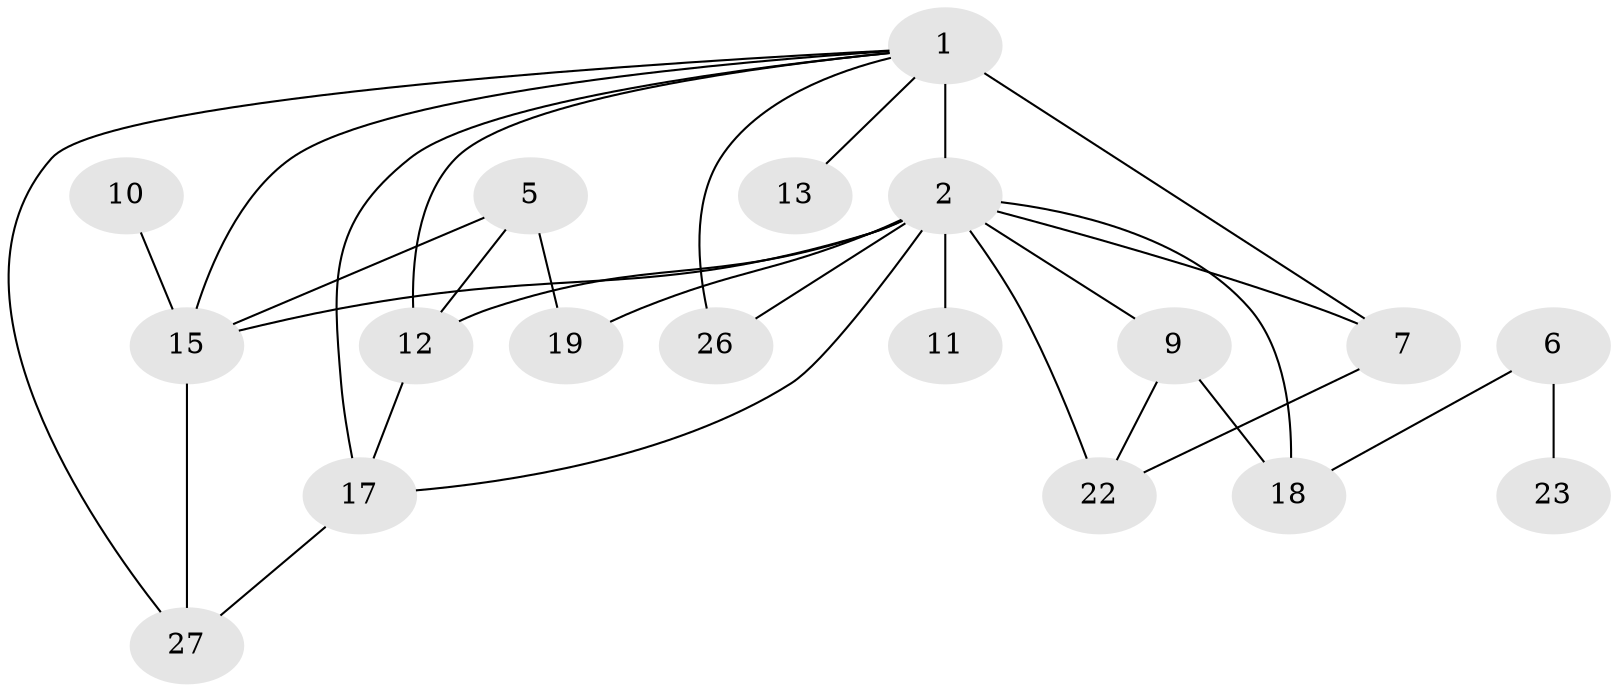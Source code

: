 // original degree distribution, {4: 0.15053763440860216, 3: 0.1935483870967742, 0: 0.10752688172043011, 1: 0.15053763440860216, 6: 0.021505376344086023, 2: 0.24731182795698925, 5: 0.11827956989247312, 7: 0.010752688172043012}
// Generated by graph-tools (version 1.1) at 2025/48/03/04/25 22:48:33]
// undirected, 18 vertices, 30 edges
graph export_dot {
  node [color=gray90,style=filled];
  1;
  2;
  5;
  6;
  7;
  9;
  10;
  11;
  12;
  13;
  15;
  17;
  18;
  19;
  22;
  23;
  26;
  27;
  1 -- 2 [weight=8.0];
  1 -- 7 [weight=1.0];
  1 -- 12 [weight=3.0];
  1 -- 13 [weight=1.0];
  1 -- 15 [weight=1.0];
  1 -- 17 [weight=1.0];
  1 -- 26 [weight=1.0];
  1 -- 27 [weight=1.0];
  2 -- 7 [weight=2.0];
  2 -- 9 [weight=1.0];
  2 -- 11 [weight=5.0];
  2 -- 12 [weight=4.0];
  2 -- 15 [weight=1.0];
  2 -- 17 [weight=1.0];
  2 -- 18 [weight=3.0];
  2 -- 19 [weight=1.0];
  2 -- 22 [weight=2.0];
  2 -- 26 [weight=1.0];
  5 -- 12 [weight=2.0];
  5 -- 15 [weight=1.0];
  5 -- 19 [weight=1.0];
  6 -- 18 [weight=1.0];
  6 -- 23 [weight=1.0];
  7 -- 22 [weight=1.0];
  9 -- 18 [weight=1.0];
  9 -- 22 [weight=1.0];
  10 -- 15 [weight=1.0];
  12 -- 17 [weight=1.0];
  15 -- 27 [weight=1.0];
  17 -- 27 [weight=1.0];
}
